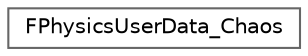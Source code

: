 digraph "Graphical Class Hierarchy"
{
 // INTERACTIVE_SVG=YES
 // LATEX_PDF_SIZE
  bgcolor="transparent";
  edge [fontname=Helvetica,fontsize=10,labelfontname=Helvetica,labelfontsize=10];
  node [fontname=Helvetica,fontsize=10,shape=box,height=0.2,width=0.4];
  rankdir="LR";
  Node0 [id="Node000000",label="FPhysicsUserData_Chaos",height=0.2,width=0.4,color="grey40", fillcolor="white", style="filled",URL="$d7/d13/classFPhysicsUserData__Chaos.html",tooltip=" "];
}
